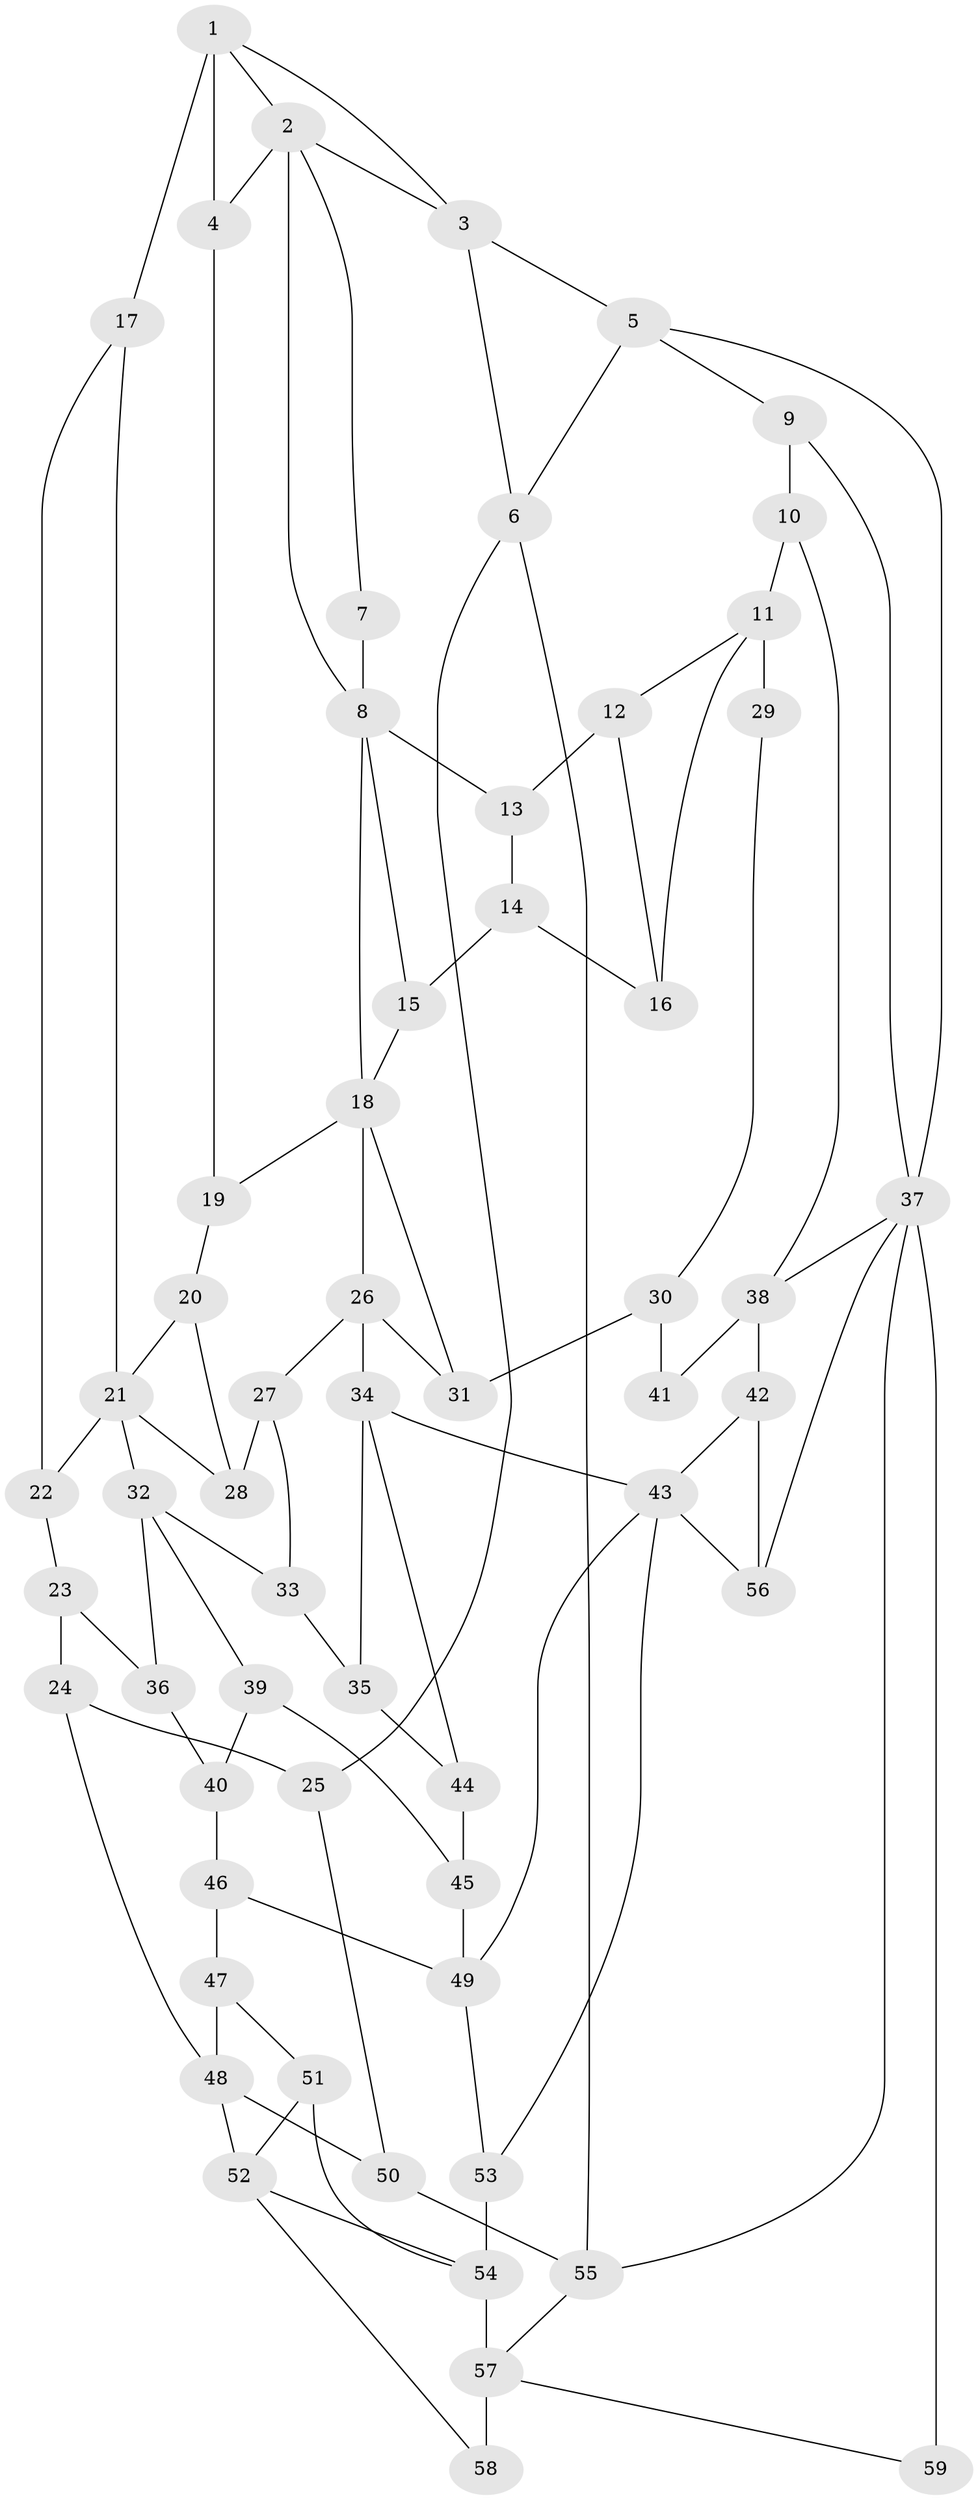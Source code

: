 // original degree distribution, {3: 0.01694915254237288, 4: 0.1864406779661017, 5: 0.6271186440677966, 6: 0.1694915254237288}
// Generated by graph-tools (version 1.1) at 2025/38/03/09/25 02:38:40]
// undirected, 59 vertices, 100 edges
graph export_dot {
graph [start="1"]
  node [color=gray90,style=filled];
  1;
  2;
  3;
  4;
  5;
  6;
  7;
  8;
  9;
  10;
  11;
  12;
  13;
  14;
  15;
  16;
  17;
  18;
  19;
  20;
  21;
  22;
  23;
  24;
  25;
  26;
  27;
  28;
  29;
  30;
  31;
  32;
  33;
  34;
  35;
  36;
  37;
  38;
  39;
  40;
  41;
  42;
  43;
  44;
  45;
  46;
  47;
  48;
  49;
  50;
  51;
  52;
  53;
  54;
  55;
  56;
  57;
  58;
  59;
  1 -- 2 [weight=1.0];
  1 -- 3 [weight=1.0];
  1 -- 4 [weight=1.0];
  1 -- 17 [weight=2.0];
  2 -- 3 [weight=1.0];
  2 -- 4 [weight=1.0];
  2 -- 7 [weight=1.0];
  2 -- 8 [weight=1.0];
  3 -- 5 [weight=1.0];
  3 -- 6 [weight=1.0];
  4 -- 19 [weight=1.0];
  5 -- 6 [weight=1.0];
  5 -- 9 [weight=1.0];
  5 -- 37 [weight=1.0];
  6 -- 25 [weight=1.0];
  6 -- 55 [weight=1.0];
  7 -- 8 [weight=2.0];
  8 -- 13 [weight=1.0];
  8 -- 15 [weight=1.0];
  8 -- 18 [weight=1.0];
  9 -- 10 [weight=1.0];
  9 -- 37 [weight=1.0];
  10 -- 11 [weight=2.0];
  10 -- 38 [weight=2.0];
  11 -- 12 [weight=1.0];
  11 -- 16 [weight=1.0];
  11 -- 29 [weight=2.0];
  12 -- 13 [weight=1.0];
  12 -- 16 [weight=1.0];
  13 -- 14 [weight=1.0];
  14 -- 15 [weight=1.0];
  14 -- 16 [weight=1.0];
  15 -- 18 [weight=1.0];
  17 -- 21 [weight=1.0];
  17 -- 22 [weight=1.0];
  18 -- 19 [weight=1.0];
  18 -- 26 [weight=1.0];
  18 -- 31 [weight=1.0];
  19 -- 20 [weight=1.0];
  20 -- 21 [weight=1.0];
  20 -- 28 [weight=1.0];
  21 -- 22 [weight=1.0];
  21 -- 28 [weight=1.0];
  21 -- 32 [weight=2.0];
  22 -- 23 [weight=1.0];
  23 -- 24 [weight=1.0];
  23 -- 36 [weight=1.0];
  24 -- 25 [weight=1.0];
  24 -- 48 [weight=1.0];
  25 -- 50 [weight=1.0];
  26 -- 27 [weight=1.0];
  26 -- 31 [weight=1.0];
  26 -- 34 [weight=2.0];
  27 -- 28 [weight=1.0];
  27 -- 33 [weight=1.0];
  29 -- 30 [weight=1.0];
  30 -- 31 [weight=1.0];
  30 -- 41 [weight=1.0];
  32 -- 33 [weight=1.0];
  32 -- 36 [weight=1.0];
  32 -- 39 [weight=1.0];
  33 -- 35 [weight=1.0];
  34 -- 35 [weight=1.0];
  34 -- 43 [weight=2.0];
  34 -- 44 [weight=1.0];
  35 -- 44 [weight=1.0];
  36 -- 40 [weight=2.0];
  37 -- 38 [weight=1.0];
  37 -- 55 [weight=1.0];
  37 -- 56 [weight=1.0];
  37 -- 59 [weight=2.0];
  38 -- 41 [weight=2.0];
  38 -- 42 [weight=1.0];
  39 -- 40 [weight=2.0];
  39 -- 45 [weight=1.0];
  40 -- 46 [weight=2.0];
  42 -- 43 [weight=1.0];
  42 -- 56 [weight=1.0];
  43 -- 49 [weight=1.0];
  43 -- 53 [weight=1.0];
  43 -- 56 [weight=1.0];
  44 -- 45 [weight=1.0];
  45 -- 49 [weight=1.0];
  46 -- 47 [weight=2.0];
  46 -- 49 [weight=1.0];
  47 -- 48 [weight=2.0];
  47 -- 51 [weight=1.0];
  48 -- 50 [weight=1.0];
  48 -- 52 [weight=2.0];
  49 -- 53 [weight=1.0];
  50 -- 55 [weight=1.0];
  51 -- 52 [weight=1.0];
  51 -- 54 [weight=1.0];
  52 -- 54 [weight=1.0];
  52 -- 58 [weight=1.0];
  53 -- 54 [weight=2.0];
  54 -- 57 [weight=2.0];
  55 -- 57 [weight=1.0];
  57 -- 58 [weight=2.0];
  57 -- 59 [weight=1.0];
}

